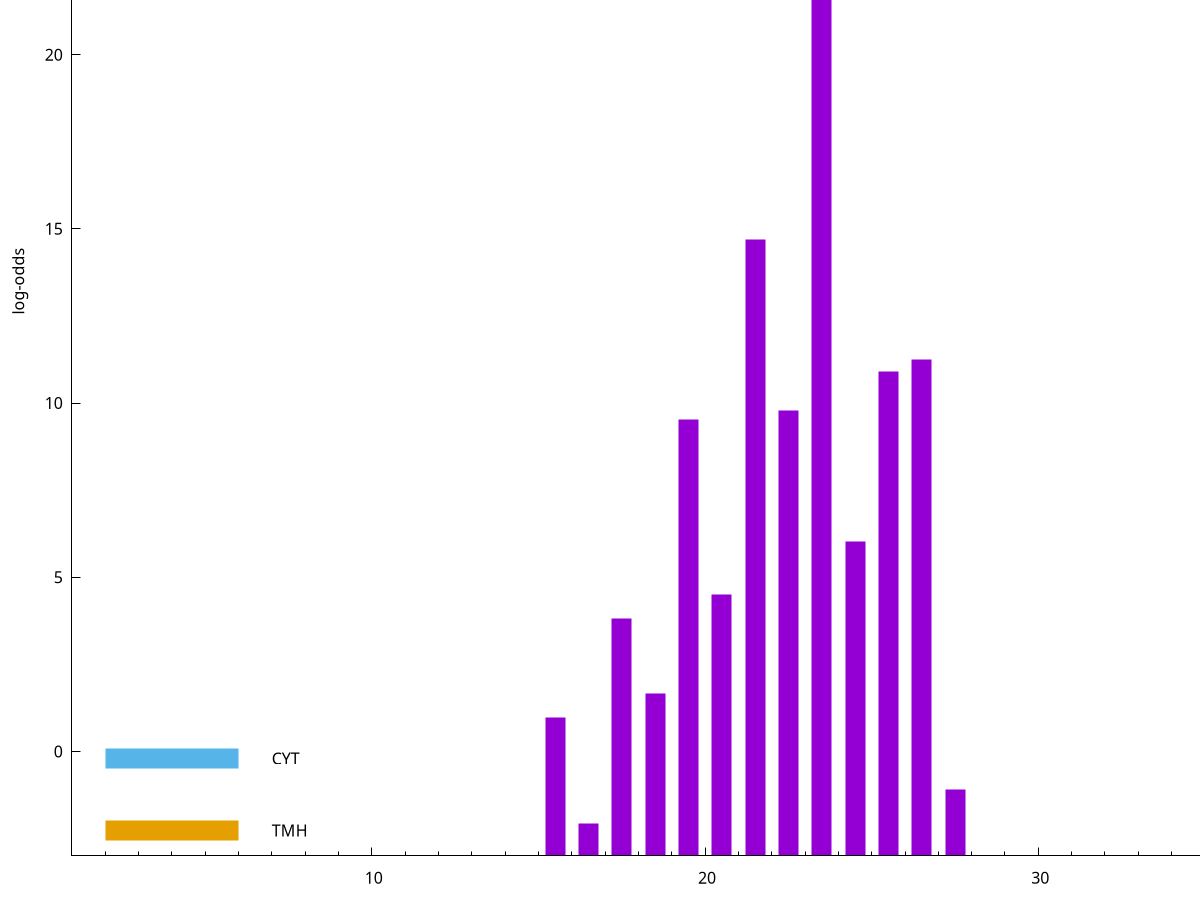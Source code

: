 set title "LipoP predictions for SRR5666568.gff"
set size 2., 1.4
set xrange [1:70] 
set mxtics 10
set yrange [-3:30]
set y2range [0:33]
set ylabel "log-odds"
set term postscript eps color solid "Helvetica" 30
set output "SRR5666568.gff350.eps"
set arrow from 2,25.0573 to 6,25.0573 nohead lt 1 lw 20
set label "SpI" at 7,25.0573
set arrow from 2,-0.200913 to 6,-0.200913 nohead lt 3 lw 20
set label "CYT" at 7,-0.200913
set arrow from 2,-2.26831 to 6,-2.26831 nohead lt 4 lw 20
set label "TMH" at 7,-2.26831
set arrow from 2,25.0573 to 6,25.0573 nohead lt 1 lw 20
set label "SpI" at 7,25.0573
# NOTE: The scores below are the log-odds scores with the threshold
# NOTE: subtracted (a hack to make gnuplot make the histogram all
# NOTE: look nice).
plot "-" axes x1y2 title "" with impulses lt 1 lw 20
23.500000 28.056000
21.500000 17.708100
26.500000 14.244400
25.500000 13.901000
22.500000 12.777410
19.500000 12.529060
24.500000 9.013740
20.500000 7.493860
17.500000 6.828660
18.500000 4.673450
15.500000 3.979162
27.500000 1.899730
16.500000 0.917350
e
exit
